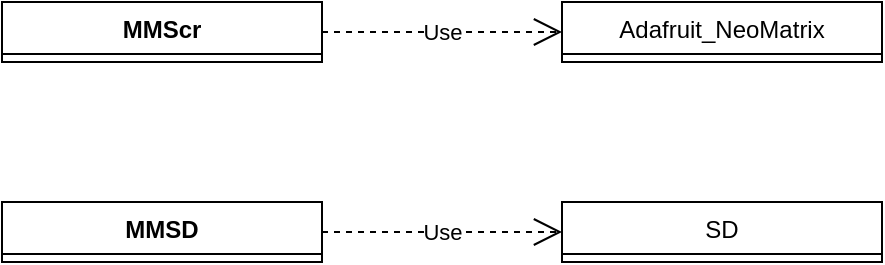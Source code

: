 <mxfile>
    <diagram id="Tj5E5Kw_MaCOXeDOylkp" name="软件结构">
        <mxGraphModel dx="1117" dy="608" grid="1" gridSize="10" guides="1" tooltips="1" connect="1" arrows="1" fold="1" page="1" pageScale="1" pageWidth="1169" pageHeight="827" math="0" shadow="0">
            <root>
                <mxCell id="0"/>
                <mxCell id="1" parent="0"/>
                <mxCell id="2" value="MMScr" style="swimlane;fontStyle=1;align=center;verticalAlign=top;childLayout=stackLayout;horizontal=1;startSize=26;horizontalStack=0;resizeParent=1;resizeParentMax=0;resizeLast=0;collapsible=1;marginBottom=0;" parent="1" vertex="1" collapsed="1">
                    <mxGeometry x="280" y="170" width="160" height="30" as="geometry">
                        <mxRectangle x="210" y="250" width="160" height="86" as="alternateBounds"/>
                    </mxGeometry>
                </mxCell>
                <mxCell id="3" value="+ field: type" style="text;strokeColor=none;fillColor=none;align=left;verticalAlign=top;spacingLeft=4;spacingRight=4;overflow=hidden;rotatable=0;points=[[0,0.5],[1,0.5]];portConstraint=eastwest;" parent="2" vertex="1">
                    <mxGeometry y="26" width="160" height="26" as="geometry"/>
                </mxCell>
                <mxCell id="4" value="" style="line;strokeWidth=1;fillColor=none;align=left;verticalAlign=middle;spacingTop=-1;spacingLeft=3;spacingRight=3;rotatable=0;labelPosition=right;points=[];portConstraint=eastwest;strokeColor=inherit;" parent="2" vertex="1">
                    <mxGeometry y="52" width="160" height="8" as="geometry"/>
                </mxCell>
                <mxCell id="5" value="+ method(type): type" style="text;strokeColor=none;fillColor=none;align=left;verticalAlign=top;spacingLeft=4;spacingRight=4;overflow=hidden;rotatable=0;points=[[0,0.5],[1,0.5]];portConstraint=eastwest;" parent="2" vertex="1">
                    <mxGeometry y="60" width="160" height="26" as="geometry"/>
                </mxCell>
                <mxCell id="6" value="Use" style="endArrow=open;endSize=12;dashed=1;html=1;" parent="1" source="2" target="7" edge="1">
                    <mxGeometry width="160" relative="1" as="geometry">
                        <mxPoint x="670" y="270" as="sourcePoint"/>
                        <mxPoint x="530" y="310" as="targetPoint"/>
                    </mxGeometry>
                </mxCell>
                <mxCell id="7" value="Adafruit_NeoMatrix" style="swimlane;fontStyle=0;childLayout=stackLayout;horizontal=1;startSize=26;fillColor=none;horizontalStack=0;resizeParent=1;resizeParentMax=0;resizeLast=0;collapsible=1;marginBottom=0;" parent="1" vertex="1" collapsed="1">
                    <mxGeometry x="560" y="170" width="160" height="30" as="geometry">
                        <mxRectangle x="360" y="250" width="180" height="104" as="alternateBounds"/>
                    </mxGeometry>
                </mxCell>
                <mxCell id="8" value="+ field: type" style="text;strokeColor=none;fillColor=none;align=left;verticalAlign=top;spacingLeft=4;spacingRight=4;overflow=hidden;rotatable=0;points=[[0,0.5],[1,0.5]];portConstraint=eastwest;" parent="7" vertex="1">
                    <mxGeometry y="26" width="180" height="26" as="geometry"/>
                </mxCell>
                <mxCell id="9" value="+ field: type" style="text;strokeColor=none;fillColor=none;align=left;verticalAlign=top;spacingLeft=4;spacingRight=4;overflow=hidden;rotatable=0;points=[[0,0.5],[1,0.5]];portConstraint=eastwest;" parent="7" vertex="1">
                    <mxGeometry y="52" width="180" height="26" as="geometry"/>
                </mxCell>
                <mxCell id="10" value="+ field: type" style="text;strokeColor=none;fillColor=none;align=left;verticalAlign=top;spacingLeft=4;spacingRight=4;overflow=hidden;rotatable=0;points=[[0,0.5],[1,0.5]];portConstraint=eastwest;" parent="7" vertex="1">
                    <mxGeometry y="78" width="180" height="26" as="geometry"/>
                </mxCell>
                <mxCell id="11" value="MMSD" style="swimlane;fontStyle=1;align=center;verticalAlign=top;childLayout=stackLayout;horizontal=1;startSize=26;horizontalStack=0;resizeParent=1;resizeParentMax=0;resizeLast=0;collapsible=1;marginBottom=0;" parent="1" vertex="1" collapsed="1">
                    <mxGeometry x="280" y="270" width="160" height="30" as="geometry">
                        <mxRectangle x="210" y="250" width="160" height="86" as="alternateBounds"/>
                    </mxGeometry>
                </mxCell>
                <mxCell id="12" value="+ field: type" style="text;strokeColor=none;fillColor=none;align=left;verticalAlign=top;spacingLeft=4;spacingRight=4;overflow=hidden;rotatable=0;points=[[0,0.5],[1,0.5]];portConstraint=eastwest;" parent="11" vertex="1">
                    <mxGeometry y="26" width="160" height="26" as="geometry"/>
                </mxCell>
                <mxCell id="13" value="" style="line;strokeWidth=1;fillColor=none;align=left;verticalAlign=middle;spacingTop=-1;spacingLeft=3;spacingRight=3;rotatable=0;labelPosition=right;points=[];portConstraint=eastwest;strokeColor=inherit;" parent="11" vertex="1">
                    <mxGeometry y="52" width="160" height="8" as="geometry"/>
                </mxCell>
                <mxCell id="14" value="+ method(type): type" style="text;strokeColor=none;fillColor=none;align=left;verticalAlign=top;spacingLeft=4;spacingRight=4;overflow=hidden;rotatable=0;points=[[0,0.5],[1,0.5]];portConstraint=eastwest;" parent="11" vertex="1">
                    <mxGeometry y="60" width="160" height="26" as="geometry"/>
                </mxCell>
                <mxCell id="15" value="Use" style="endArrow=open;endSize=12;dashed=1;html=1;" parent="1" source="11" target="16" edge="1">
                    <mxGeometry width="160" relative="1" as="geometry">
                        <mxPoint x="670" y="370" as="sourcePoint"/>
                        <mxPoint x="530" y="410" as="targetPoint"/>
                    </mxGeometry>
                </mxCell>
                <mxCell id="16" value="SD" style="swimlane;fontStyle=0;childLayout=stackLayout;horizontal=1;startSize=26;fillColor=none;horizontalStack=0;resizeParent=1;resizeParentMax=0;resizeLast=0;collapsible=1;marginBottom=0;" parent="1" vertex="1" collapsed="1">
                    <mxGeometry x="560" y="270" width="160" height="30" as="geometry">
                        <mxRectangle x="360" y="250" width="180" height="104" as="alternateBounds"/>
                    </mxGeometry>
                </mxCell>
                <mxCell id="17" value="+ field: type" style="text;strokeColor=none;fillColor=none;align=left;verticalAlign=top;spacingLeft=4;spacingRight=4;overflow=hidden;rotatable=0;points=[[0,0.5],[1,0.5]];portConstraint=eastwest;" parent="16" vertex="1">
                    <mxGeometry y="26" width="180" height="26" as="geometry"/>
                </mxCell>
                <mxCell id="18" value="+ field: type" style="text;strokeColor=none;fillColor=none;align=left;verticalAlign=top;spacingLeft=4;spacingRight=4;overflow=hidden;rotatable=0;points=[[0,0.5],[1,0.5]];portConstraint=eastwest;" parent="16" vertex="1">
                    <mxGeometry y="52" width="180" height="26" as="geometry"/>
                </mxCell>
                <mxCell id="19" value="+ field: type" style="text;strokeColor=none;fillColor=none;align=left;verticalAlign=top;spacingLeft=4;spacingRight=4;overflow=hidden;rotatable=0;points=[[0,0.5],[1,0.5]];portConstraint=eastwest;" parent="16" vertex="1">
                    <mxGeometry y="78" width="180" height="26" as="geometry"/>
                </mxCell>
            </root>
        </mxGraphModel>
    </diagram>
    <diagram id="qZWtXNgtY72obGXz8a7V" name="功能池">
        <mxGraphModel dx="1117" dy="608" grid="1" gridSize="10" guides="1" tooltips="1" connect="1" arrows="1" fold="1" page="1" pageScale="1" pageWidth="1169" pageHeight="827" math="0" shadow="0">
            <root>
                <mxCell id="0"/>
                <mxCell id="1" parent="0"/>
                <mxCell id="mtSYC7mejt7C6uThegBN-5" value="Function Pool" style="swimlane;" vertex="1" parent="1">
                    <mxGeometry x="320" y="80" width="210" height="440" as="geometry"/>
                </mxCell>
                <mxCell id="mtSYC7mejt7C6uThegBN-6" value="MMF_MatrixTest" style="swimlane;fontStyle=1;align=center;verticalAlign=top;childLayout=stackLayout;horizontal=1;startSize=26;horizontalStack=0;resizeParent=1;resizeParentMax=0;resizeLast=0;collapsible=1;marginBottom=0;" vertex="1" collapsed="1" parent="mtSYC7mejt7C6uThegBN-5">
                    <mxGeometry x="30" y="50" width="150" height="30" as="geometry">
                        <mxRectangle x="70" y="80" width="160" height="86" as="alternateBounds"/>
                    </mxGeometry>
                </mxCell>
                <mxCell id="mtSYC7mejt7C6uThegBN-7" value="+ field: type" style="text;strokeColor=none;fillColor=none;align=left;verticalAlign=top;spacingLeft=4;spacingRight=4;overflow=hidden;rotatable=0;points=[[0,0.5],[1,0.5]];portConstraint=eastwest;" vertex="1" parent="mtSYC7mejt7C6uThegBN-6">
                    <mxGeometry y="26" width="160" height="26" as="geometry"/>
                </mxCell>
                <mxCell id="mtSYC7mejt7C6uThegBN-8" value="" style="line;strokeWidth=1;fillColor=none;align=left;verticalAlign=middle;spacingTop=-1;spacingLeft=3;spacingRight=3;rotatable=0;labelPosition=right;points=[];portConstraint=eastwest;strokeColor=inherit;" vertex="1" parent="mtSYC7mejt7C6uThegBN-6">
                    <mxGeometry y="52" width="160" height="8" as="geometry"/>
                </mxCell>
                <mxCell id="mtSYC7mejt7C6uThegBN-9" value="+ method(type): type" style="text;strokeColor=none;fillColor=none;align=left;verticalAlign=top;spacingLeft=4;spacingRight=4;overflow=hidden;rotatable=0;points=[[0,0.5],[1,0.5]];portConstraint=eastwest;" vertex="1" parent="mtSYC7mejt7C6uThegBN-6">
                    <mxGeometry y="60" width="160" height="26" as="geometry"/>
                </mxCell>
                <mxCell id="slj5Dt6TD2epweXtnnXP-1" value="MMFunc" style="swimlane;fontStyle=1;align=center;verticalAlign=top;childLayout=stackLayout;horizontal=1;startSize=26;horizontalStack=0;resizeParent=1;resizeParentMax=0;resizeLast=0;collapsible=1;marginBottom=0;" vertex="1" parent="1">
                    <mxGeometry x="690" y="240" width="160" height="86" as="geometry"/>
                </mxCell>
                <mxCell id="slj5Dt6TD2epweXtnnXP-2" value="+ field: type" style="text;strokeColor=none;fillColor=none;align=left;verticalAlign=top;spacingLeft=4;spacingRight=4;overflow=hidden;rotatable=0;points=[[0,0.5],[1,0.5]];portConstraint=eastwest;" vertex="1" parent="slj5Dt6TD2epweXtnnXP-1">
                    <mxGeometry y="26" width="160" height="26" as="geometry"/>
                </mxCell>
                <mxCell id="slj5Dt6TD2epweXtnnXP-3" value="" style="line;strokeWidth=1;fillColor=none;align=left;verticalAlign=middle;spacingTop=-1;spacingLeft=3;spacingRight=3;rotatable=0;labelPosition=right;points=[];portConstraint=eastwest;strokeColor=inherit;" vertex="1" parent="slj5Dt6TD2epweXtnnXP-1">
                    <mxGeometry y="52" width="160" height="8" as="geometry"/>
                </mxCell>
                <mxCell id="slj5Dt6TD2epweXtnnXP-4" value="+ method(type): type" style="text;strokeColor=none;fillColor=none;align=left;verticalAlign=top;spacingLeft=4;spacingRight=4;overflow=hidden;rotatable=0;points=[[0,0.5],[1,0.5]];portConstraint=eastwest;" vertex="1" parent="slj5Dt6TD2epweXtnnXP-1">
                    <mxGeometry y="60" width="160" height="26" as="geometry"/>
                </mxCell>
                <mxCell id="slj5Dt6TD2epweXtnnXP-7" value="Main Loop" style="html=1;" vertex="1" parent="1">
                    <mxGeometry x="50" y="275" width="110" height="50" as="geometry"/>
                </mxCell>
                <mxCell id="slj5Dt6TD2epweXtnnXP-8" value="" style="endArrow=block;dashed=1;endFill=0;endSize=12;html=1;" edge="1" parent="1" source="mtSYC7mejt7C6uThegBN-6" target="slj5Dt6TD2epweXtnnXP-1">
                    <mxGeometry width="160" relative="1" as="geometry">
                        <mxPoint x="490" y="320" as="sourcePoint"/>
                        <mxPoint x="650" y="320" as="targetPoint"/>
                    </mxGeometry>
                </mxCell>
                <mxCell id="slj5Dt6TD2epweXtnnXP-9" value="Use" style="endArrow=open;endSize=12;dashed=1;html=1;" edge="1" parent="1" source="slj5Dt6TD2epweXtnnXP-7" target="mtSYC7mejt7C6uThegBN-5">
                    <mxGeometry width="160" relative="1" as="geometry">
                        <mxPoint x="490" y="320" as="sourcePoint"/>
                        <mxPoint x="650" y="320" as="targetPoint"/>
                    </mxGeometry>
                </mxCell>
            </root>
        </mxGraphModel>
    </diagram>
</mxfile>